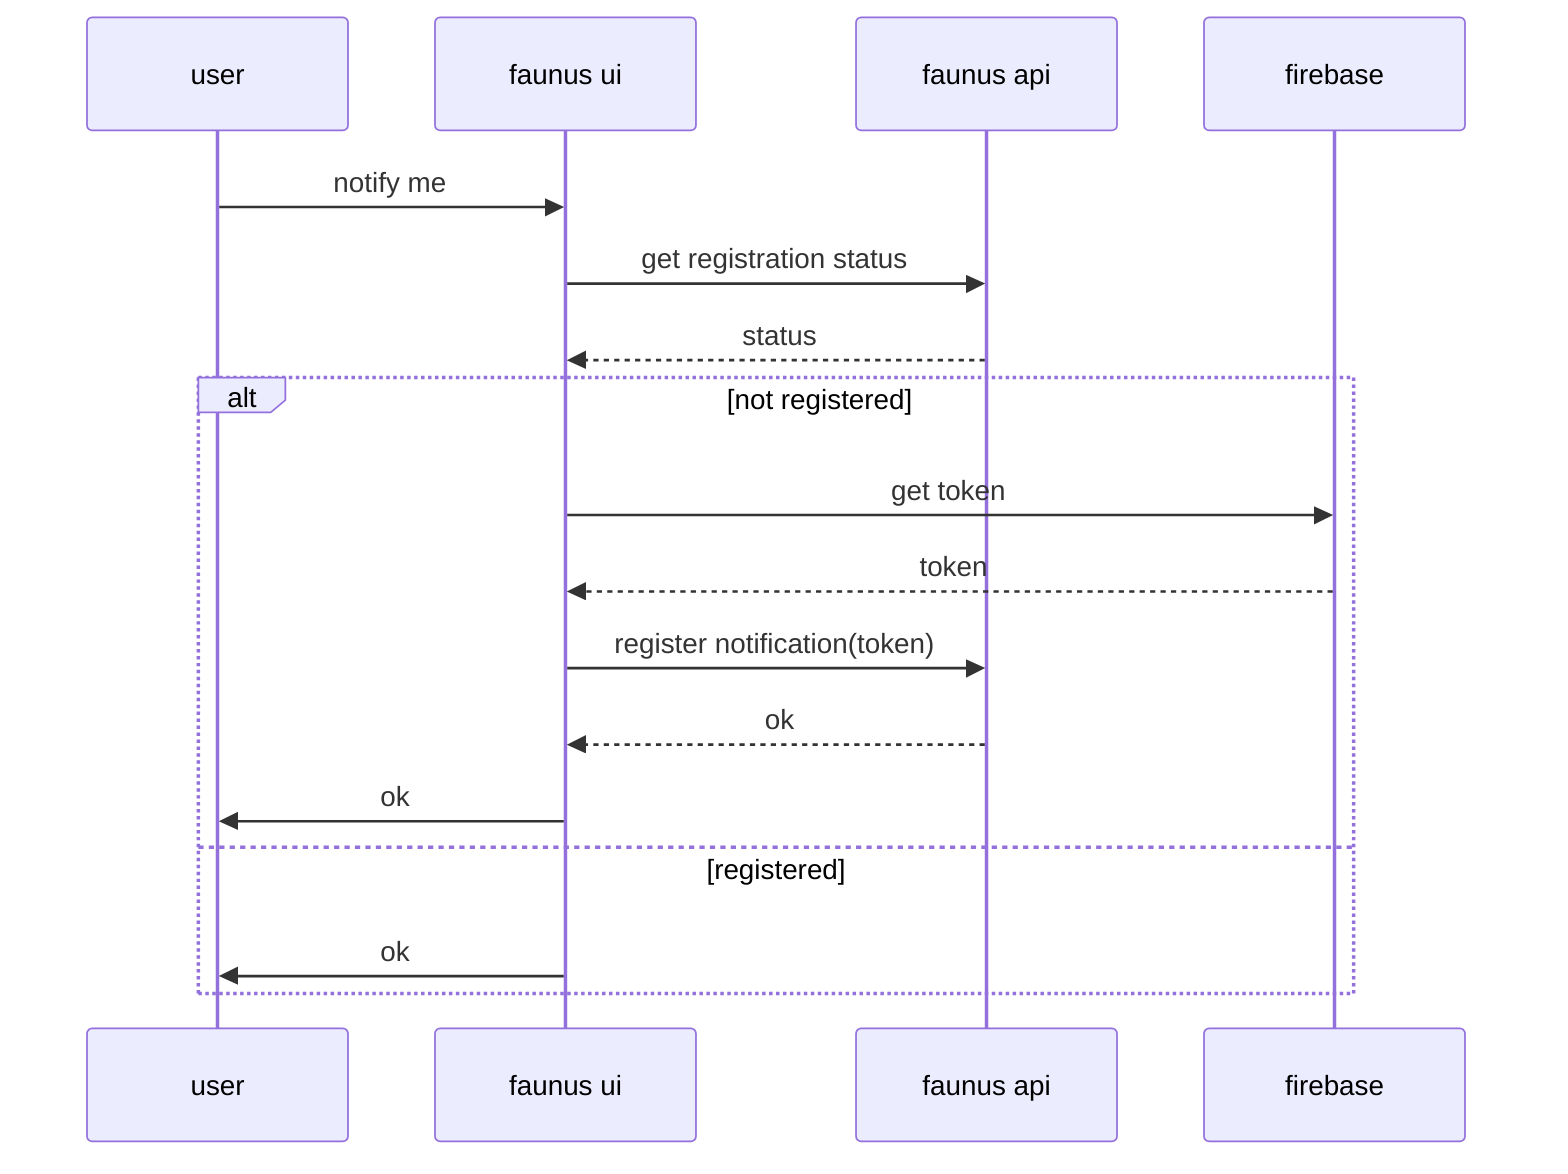 sequenceDiagram
    user->>faunus ui: notify me
    faunus ui->>faunus api: get registration status
    faunus api-->>faunus ui: status
    alt not registered
        faunus ui->>firebase: get token
        firebase-->>faunus ui: token
        faunus ui->>faunus api: register notification(token)
        faunus api-->>faunus ui: ok
        faunus ui->>user: ok
    else registered
        faunus ui->>user: ok
    end